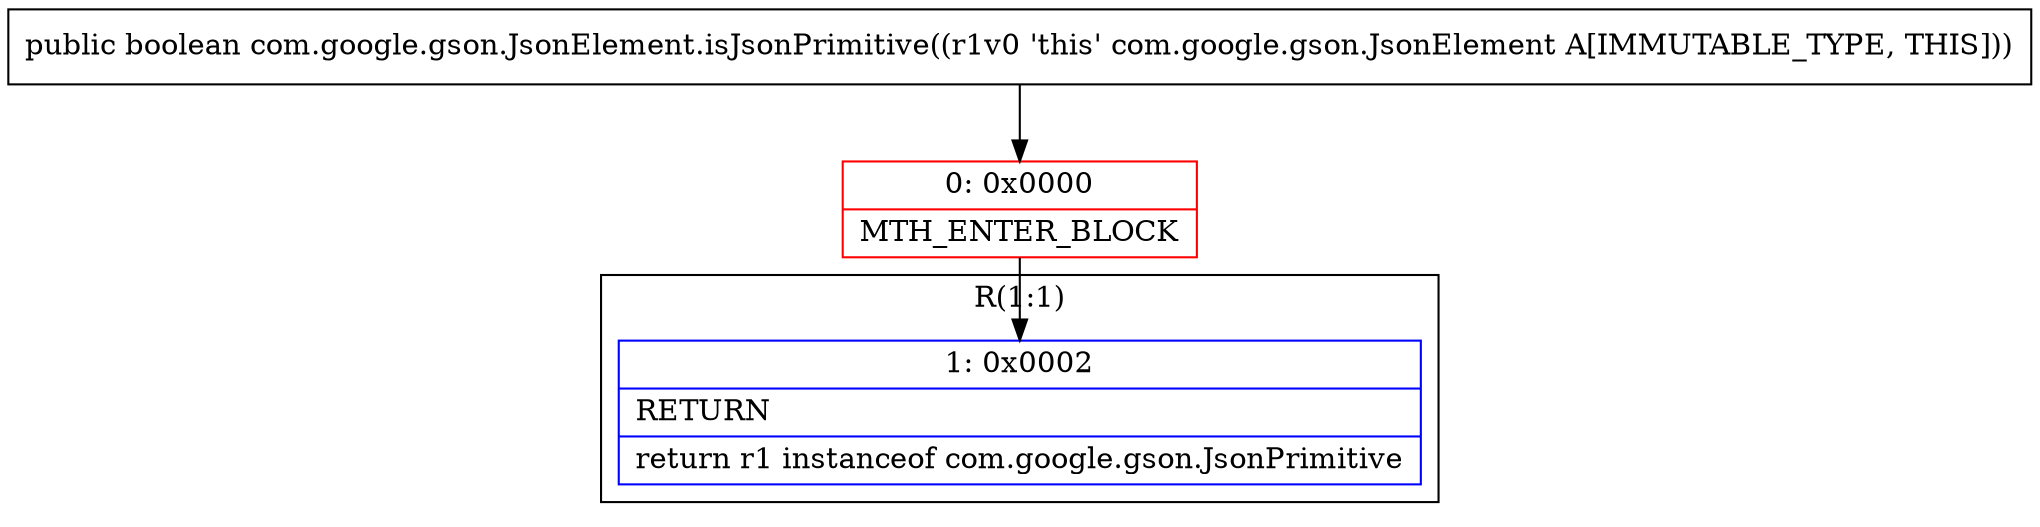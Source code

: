 digraph "CFG forcom.google.gson.JsonElement.isJsonPrimitive()Z" {
subgraph cluster_Region_1835336934 {
label = "R(1:1)";
node [shape=record,color=blue];
Node_1 [shape=record,label="{1\:\ 0x0002|RETURN\l|return r1 instanceof com.google.gson.JsonPrimitive\l}"];
}
Node_0 [shape=record,color=red,label="{0\:\ 0x0000|MTH_ENTER_BLOCK\l}"];
MethodNode[shape=record,label="{public boolean com.google.gson.JsonElement.isJsonPrimitive((r1v0 'this' com.google.gson.JsonElement A[IMMUTABLE_TYPE, THIS])) }"];
MethodNode -> Node_0;
Node_0 -> Node_1;
}


